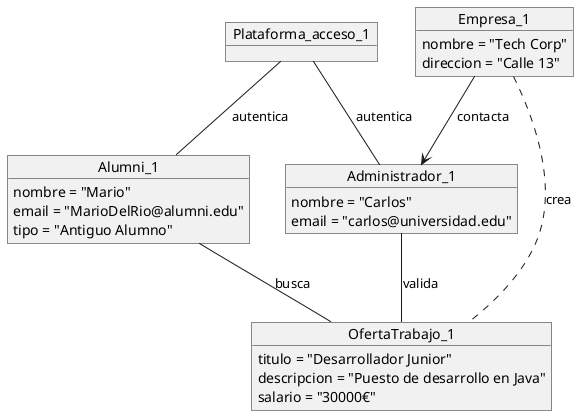 @startuml
object Plataforma_acceso_1 {
}

object Administrador_1 {
    nombre = "Carlos"
    email = "carlos@universidad.edu"
}

object Alumni_1 {
    nombre = "Mario"
    email = "MarioDelRio@alumni.edu"
    tipo = "Antiguo Alumno"
}

object Empresa_1 {
    nombre = "Tech Corp"
    direccion = "Calle 13"
}

object OfertaTrabajo_1 {
    titulo = "Desarrollador Junior"
    descripcion = "Puesto de desarrollo en Java"
    salario = "30000€"
}

Plataforma_acceso_1 -- Alumni_1 : autentica
Plataforma_acceso_1 -- Administrador_1 : autentica
Empresa_1 .. OfertaTrabajo_1 : crea
Administrador_1 -- OfertaTrabajo_1 : valida
Alumni_1 -- OfertaTrabajo_1 : busca
Empresa_1 --> Administrador_1 : contacta
@enduml